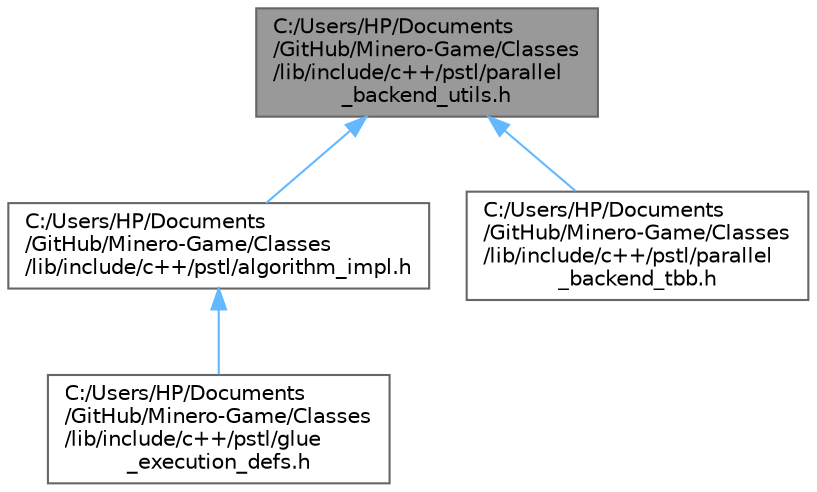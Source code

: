 digraph "C:/Users/HP/Documents/GitHub/Minero-Game/Classes/lib/include/c++/pstl/parallel_backend_utils.h"
{
 // LATEX_PDF_SIZE
  bgcolor="transparent";
  edge [fontname=Helvetica,fontsize=10,labelfontname=Helvetica,labelfontsize=10];
  node [fontname=Helvetica,fontsize=10,shape=box,height=0.2,width=0.4];
  Node1 [id="Node000001",label="C:/Users/HP/Documents\l/GitHub/Minero-Game/Classes\l/lib/include/c++/pstl/parallel\l_backend_utils.h",height=0.2,width=0.4,color="gray40", fillcolor="grey60", style="filled", fontcolor="black",tooltip=" "];
  Node1 -> Node2 [id="edge7_Node000001_Node000002",dir="back",color="steelblue1",style="solid",tooltip=" "];
  Node2 [id="Node000002",label="C:/Users/HP/Documents\l/GitHub/Minero-Game/Classes\l/lib/include/c++/pstl/algorithm_impl.h",height=0.2,width=0.4,color="grey40", fillcolor="white", style="filled",URL="$_classes_2lib_2include_2c_09_09_2pstl_2algorithm__impl_8h.html",tooltip=" "];
  Node2 -> Node3 [id="edge8_Node000002_Node000003",dir="back",color="steelblue1",style="solid",tooltip=" "];
  Node3 [id="Node000003",label="C:/Users/HP/Documents\l/GitHub/Minero-Game/Classes\l/lib/include/c++/pstl/glue\l_execution_defs.h",height=0.2,width=0.4,color="grey40", fillcolor="white", style="filled",URL="$_classes_2lib_2include_2c_09_09_2pstl_2glue__execution__defs_8h.html",tooltip=" "];
  Node1 -> Node4 [id="edge9_Node000001_Node000004",dir="back",color="steelblue1",style="solid",tooltip=" "];
  Node4 [id="Node000004",label="C:/Users/HP/Documents\l/GitHub/Minero-Game/Classes\l/lib/include/c++/pstl/parallel\l_backend_tbb.h",height=0.2,width=0.4,color="grey40", fillcolor="white", style="filled",URL="$_classes_2lib_2include_2c_09_09_2pstl_2parallel__backend__tbb_8h.html",tooltip=" "];
}
